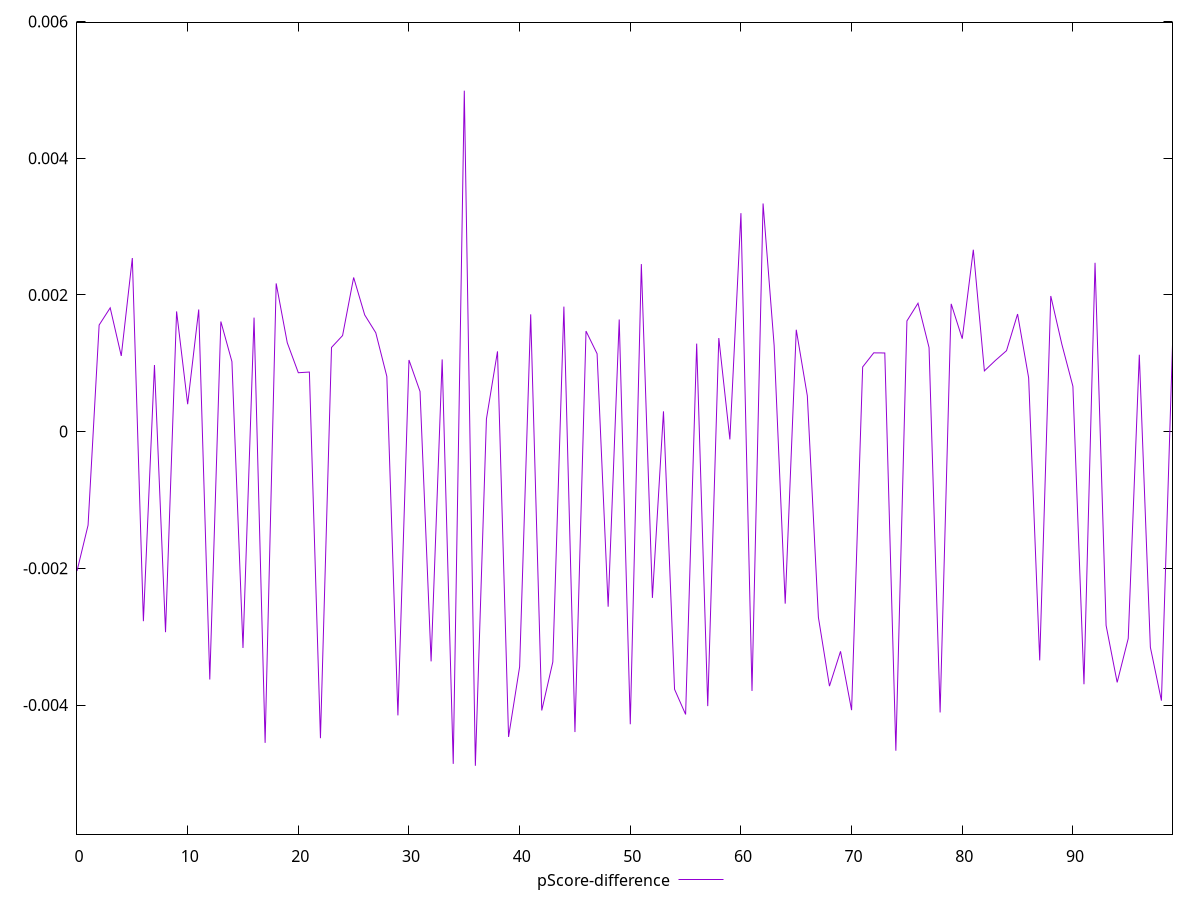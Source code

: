 reset

$pScoreDifference <<EOF
0 -0.002039664989541279
1 -0.0013689633601401963
2 0.0015591337688931617
3 0.0018105077599213648
4 0.0011070260079751315
5 0.0025390415638053
6 -0.00277360822754974
7 0.0009738286860478396
8 -0.0029341722690032768
9 0.00175832236798662
10 0.00040090146699228724
11 0.0017860957128921218
12 -0.0036268936560246434
13 0.0016103050691214649
14 0.0010238662822781852
15 -0.0031648289956868747
16 0.001667837390315563
17 -0.0045534139124343564
18 0.0021678043404355085
19 0.0013007991205361558
20 0.0008613011205941823
21 0.0008713200964486356
22 -0.004484413086554284
23 0.001231404805632219
24 0.001405009586438688
25 0.002254666584411813
26 0.00170674886695793
27 0.0014461961660989786
28 0.000806604909985964
29 -0.00415129160840727
30 0.001047473428939738
31 0.0005870317171206563
32 -0.003360972732703027
33 0.0010562605029408312
34 -0.004860488147730935
35 0.00498757554456436
36 -0.004888325641984714
37 0.0001852926869960747
38 0.001173680552811751
39 -0.004466287951843562
40 -0.0034394497809874247
41 0.0017147961234655895
42 -0.004079201504393337
43 -0.003369460530500079
44 0.0018287611701944817
45 -0.004395257551804754
46 0.001470510120503532
47 0.001139088084879003
48 -0.002561854980859646
49 0.0016401863023147167
50 -0.004281232817798519
51 0.0024507115568596083
52 -0.0024329273494036463
53 0.000296600023169058
54 -0.0037694285789604542
55 -0.0041372714355285
56 0.0012867229750253562
57 -0.004015300070850991
58 0.0013690364570799751
59 -0.00011406772606620263
60 0.0031954607016851377
61 -0.003793412662475404
62 0.003337220710645017
63 0.0012595911249037584
64 -0.0025163911402312777
65 0.0014900870445746506
66 0.0005231199552607202
67 -0.0027162812683714788
68 -0.0037231488346890496
69 -0.003214299133577625
70 -0.004074553630673439
71 0.000945475825113673
72 0.0011520495039752388
73 0.001150404781635972
74 -0.004667729921858765
75 0.0016191471830762638
76 0.0018777059461613232
77 0.001228801359333287
78 -0.00410801697715657
79 0.0018688235916826668
80 0.0013590340624674568
81 0.002660724010574045
82 0.0008881358560822727
83 0.0010418166258401307
84 0.0011837156199475118
85 0.0017197076811837353
86 0.000786936323281251
87 -0.003346772810898624
88 0.0019837438083225023
89 0.0012782699997948566
90 0.0006624823075163655
91 -0.003695672008971862
92 0.0024696781964388403
93 -0.0028360830847156127
94 -0.003668596749995201
95 -0.0030262043817115836
96 0.0011240374195183311
97 -0.003154583956043122
98 -0.003935238201325186
99 0.0012680436696385633
EOF

set key outside below
set xrange [0:99]
set yrange [-0.005888325641984714:0.00598757554456436]
set trange [-0.005888325641984714:0.00598757554456436]
set terminal svg size 640, 500 enhanced background rgb 'white'
set output "reports/report_00033_2021-03-01T14-23-16.841Z/interactive/samples/astro-inner-cached/pScore-difference/values.svg"

plot $pScoreDifference title "pScore-difference" with line

reset
